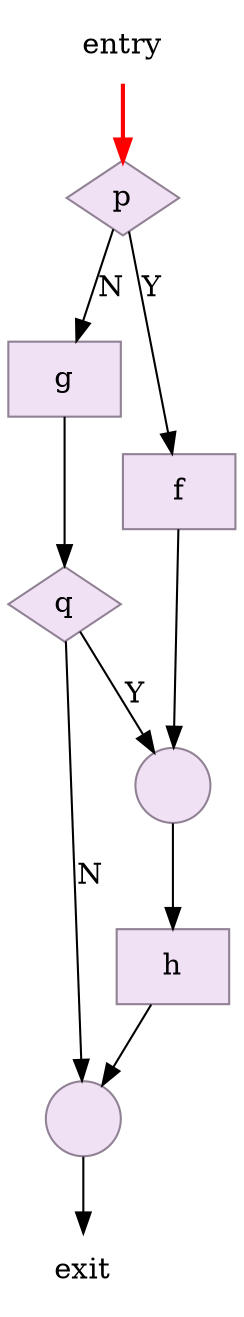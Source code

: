 digraph test {
	ratio="fill";
	node [color="#918194", fillcolor="#f1e1f4", style="filled"];
	edge [color="black"];
	node1 [label="g", shape="box"];
	node2 [label="p", shape="diamond"];
	node3 [label="q", shape="diamond"];
	entry [fillcolor="white", label="entry", shape="plaintext", style="filled"];
	flux_0 [filllcolor="yellow", label=" ", shape="circle", style="filled"];
	exit [fillcolor="white", label="exit", shape="plaintext", style="filled"];
	node4 [label="h", shape="box"];
	flux_1 [filllcolor="yellow", label=" ", shape="circle", style="filled"];
	node5 [label="f", shape="box"];
	node2 -> node5 [label="Y"];
	node2 -> node1 [label="N"];
	node3 -> flux_0 [label="N"];
	node3 -> flux_1 [label="Y"];
	node5 -> flux_1;
	node1 -> node3;
	node4 -> flux_0;
	entry -> node2 [style=bold, color=red];
	flux_0 -> exit;
	flux_1 -> node4;
}
